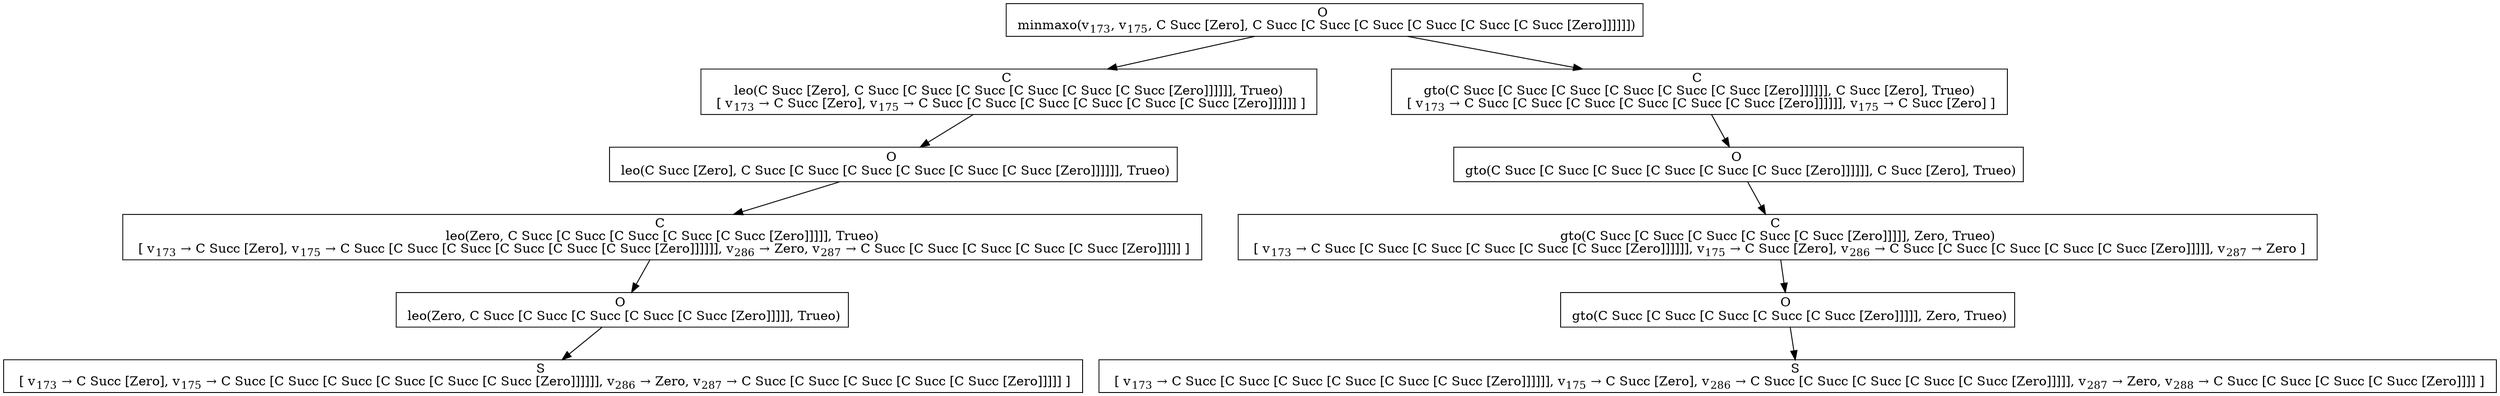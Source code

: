 digraph {
    graph [rankdir=TB
          ,bgcolor=transparent];
    node [shape=box
         ,fillcolor=white
         ,style=filled];
    0 [label=<O <BR/> minmaxo(v<SUB>173</SUB>, v<SUB>175</SUB>, C Succ [Zero], C Succ [C Succ [C Succ [C Succ [C Succ [C Succ [Zero]]]]]])>];
    1 [label=<C <BR/> leo(C Succ [Zero], C Succ [C Succ [C Succ [C Succ [C Succ [C Succ [Zero]]]]]], Trueo) <BR/>  [ v<SUB>173</SUB> &rarr; C Succ [Zero], v<SUB>175</SUB> &rarr; C Succ [C Succ [C Succ [C Succ [C Succ [C Succ [Zero]]]]]] ] >];
    2 [label=<C <BR/> gto(C Succ [C Succ [C Succ [C Succ [C Succ [C Succ [Zero]]]]]], C Succ [Zero], Trueo) <BR/>  [ v<SUB>173</SUB> &rarr; C Succ [C Succ [C Succ [C Succ [C Succ [C Succ [Zero]]]]]], v<SUB>175</SUB> &rarr; C Succ [Zero] ] >];
    3 [label=<O <BR/> leo(C Succ [Zero], C Succ [C Succ [C Succ [C Succ [C Succ [C Succ [Zero]]]]]], Trueo)>];
    4 [label=<C <BR/> leo(Zero, C Succ [C Succ [C Succ [C Succ [C Succ [Zero]]]]], Trueo) <BR/>  [ v<SUB>173</SUB> &rarr; C Succ [Zero], v<SUB>175</SUB> &rarr; C Succ [C Succ [C Succ [C Succ [C Succ [C Succ [Zero]]]]]], v<SUB>286</SUB> &rarr; Zero, v<SUB>287</SUB> &rarr; C Succ [C Succ [C Succ [C Succ [C Succ [Zero]]]]] ] >];
    5 [label=<O <BR/> leo(Zero, C Succ [C Succ [C Succ [C Succ [C Succ [Zero]]]]], Trueo)>];
    6 [label=<S <BR/>  [ v<SUB>173</SUB> &rarr; C Succ [Zero], v<SUB>175</SUB> &rarr; C Succ [C Succ [C Succ [C Succ [C Succ [C Succ [Zero]]]]]], v<SUB>286</SUB> &rarr; Zero, v<SUB>287</SUB> &rarr; C Succ [C Succ [C Succ [C Succ [C Succ [Zero]]]]] ] >];
    7 [label=<O <BR/> gto(C Succ [C Succ [C Succ [C Succ [C Succ [C Succ [Zero]]]]]], C Succ [Zero], Trueo)>];
    8 [label=<C <BR/> gto(C Succ [C Succ [C Succ [C Succ [C Succ [Zero]]]]], Zero, Trueo) <BR/>  [ v<SUB>173</SUB> &rarr; C Succ [C Succ [C Succ [C Succ [C Succ [C Succ [Zero]]]]]], v<SUB>175</SUB> &rarr; C Succ [Zero], v<SUB>286</SUB> &rarr; C Succ [C Succ [C Succ [C Succ [C Succ [Zero]]]]], v<SUB>287</SUB> &rarr; Zero ] >];
    9 [label=<O <BR/> gto(C Succ [C Succ [C Succ [C Succ [C Succ [Zero]]]]], Zero, Trueo)>];
    10 [label=<S <BR/>  [ v<SUB>173</SUB> &rarr; C Succ [C Succ [C Succ [C Succ [C Succ [C Succ [Zero]]]]]], v<SUB>175</SUB> &rarr; C Succ [Zero], v<SUB>286</SUB> &rarr; C Succ [C Succ [C Succ [C Succ [C Succ [Zero]]]]], v<SUB>287</SUB> &rarr; Zero, v<SUB>288</SUB> &rarr; C Succ [C Succ [C Succ [C Succ [Zero]]]] ] >];
    0 -> 1 [label=""];
    0 -> 2 [label=""];
    1 -> 3 [label=""];
    2 -> 7 [label=""];
    3 -> 4 [label=""];
    4 -> 5 [label=""];
    5 -> 6 [label=""];
    7 -> 8 [label=""];
    8 -> 9 [label=""];
    9 -> 10 [label=""];
}